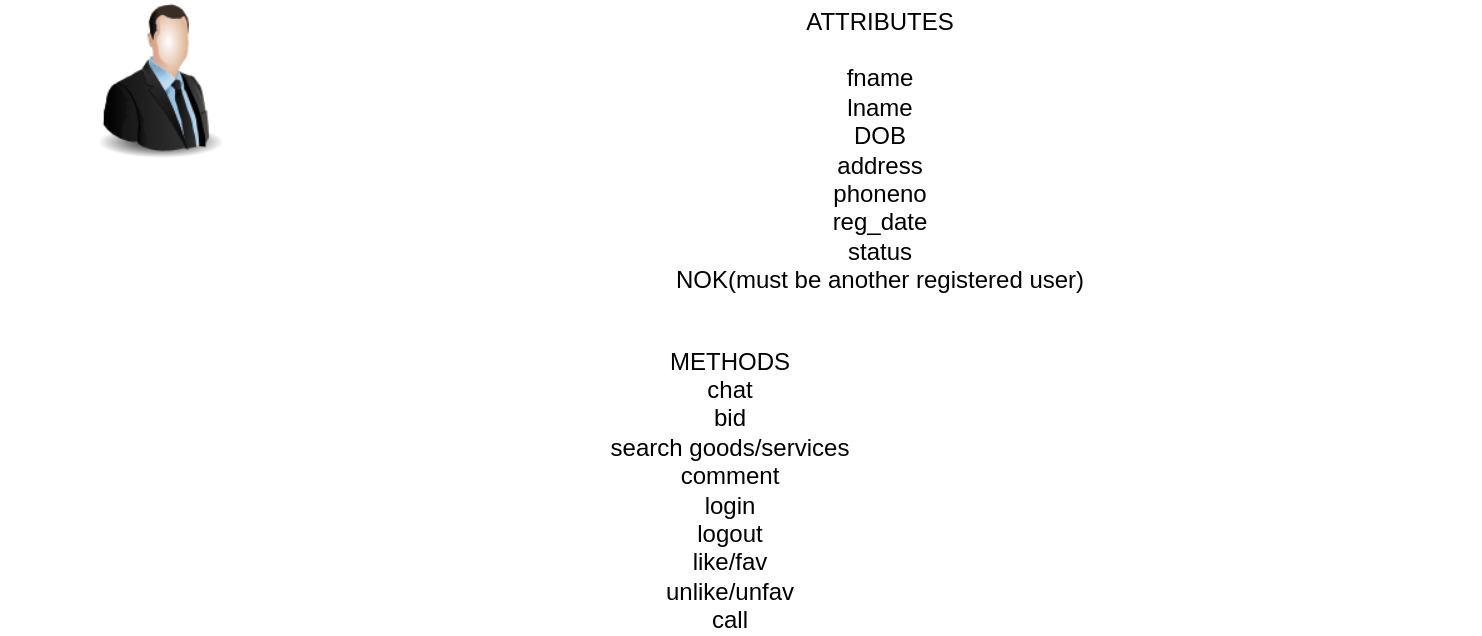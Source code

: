 <mxfile version="16.6.4" type="github">
  <diagram id="LO75J4scyiAsFoYjN33i" name="Page-1">
    <mxGraphModel dx="782" dy="436" grid="1" gridSize="10" guides="1" tooltips="1" connect="1" arrows="1" fold="1" page="1" pageScale="1" pageWidth="850" pageHeight="1100" math="0" shadow="0">
      <root>
        <mxCell id="0" />
        <mxCell id="1" parent="0" />
        <mxCell id="_tG2q4p2sosxM6Sc4CJn-2" value="" style="image;html=1;image=img/lib/clip_art/people/Suit_Man_128x128.png" parent="1" vertex="1">
          <mxGeometry x="80" y="110" width="80" height="80" as="geometry" />
        </mxCell>
        <mxCell id="fmFZ_H4v0FPaaHodxW8p-1" value="METHODS&lt;br&gt;chat&lt;br&gt;bid&lt;br&gt;search goods/services&lt;br&gt;comment&lt;br&gt;login&lt;br&gt;logout&lt;br&gt;like/fav&lt;br&gt;unlike/unfav&lt;br&gt;call" style="text;html=1;strokeColor=none;fillColor=none;align=center;verticalAlign=middle;whiteSpace=wrap;rounded=0;" vertex="1" parent="1">
          <mxGeometry x="40" y="340" width="730" height="30" as="geometry" />
        </mxCell>
        <mxCell id="fmFZ_H4v0FPaaHodxW8p-2" value="ATTRIBUTES&lt;br&gt;&lt;br&gt;&lt;span&gt;fname&lt;br&gt;&lt;/span&gt;lname&lt;br&gt;DOB&lt;br&gt;&lt;span&gt;address&lt;br&gt;phoneno&lt;br&gt;reg_date&lt;br&gt;status&lt;br&gt;NOK(must be another registered user)&lt;br&gt;&lt;/span&gt;" style="text;html=1;strokeColor=none;fillColor=none;align=center;verticalAlign=middle;whiteSpace=wrap;rounded=0;" vertex="1" parent="1">
          <mxGeometry x="180" y="170" width="600" height="30" as="geometry" />
        </mxCell>
      </root>
    </mxGraphModel>
  </diagram>
</mxfile>
